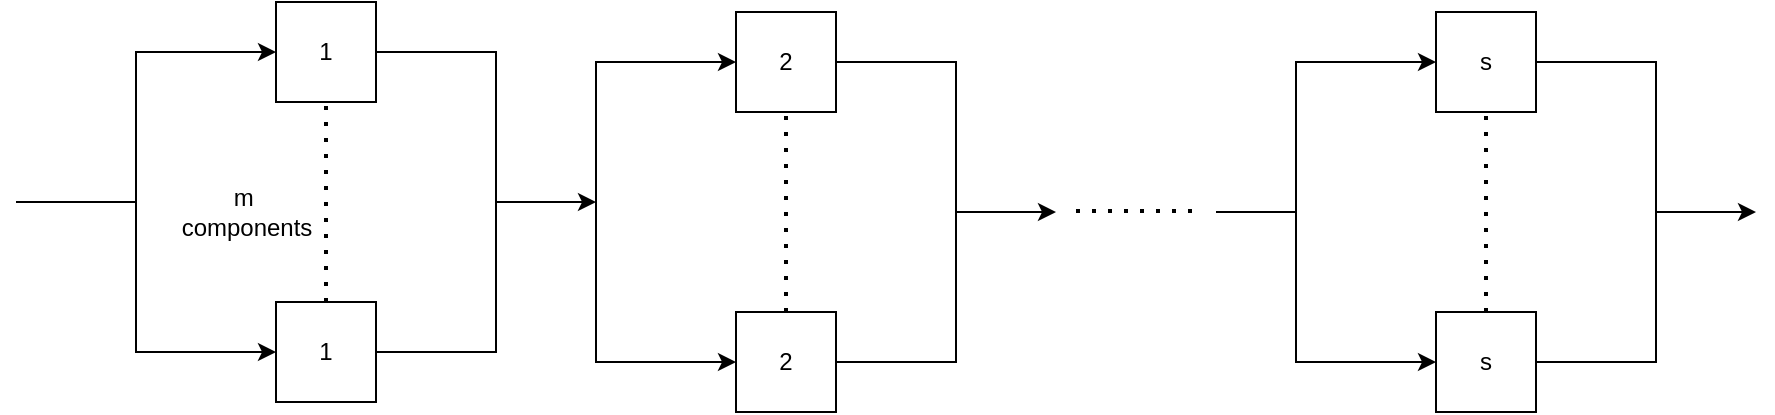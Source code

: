 <mxfile version="20.7.4" type="device"><diagram id="NtbCPVlrQwjbcuHnDZV6" name="Page-1"><mxGraphModel dx="1026" dy="636" grid="1" gridSize="10" guides="1" tooltips="1" connect="1" arrows="1" fold="1" page="1" pageScale="1" pageWidth="827" pageHeight="1169" math="0" shadow="0"><root><mxCell id="0"/><mxCell id="1" parent="0"/><mxCell id="swBXRRhXZRQkG5PjoHaj-29" style="edgeStyle=orthogonalEdgeStyle;rounded=0;orthogonalLoop=1;jettySize=auto;html=1;" edge="1" parent="1" source="swBXRRhXZRQkG5PjoHaj-6"><mxGeometry relative="1" as="geometry"><mxPoint x="390" y="300" as="targetPoint"/><Array as="points"><mxPoint x="340" y="225"/><mxPoint x="340" y="300"/><mxPoint x="380" y="300"/></Array></mxGeometry></mxCell><mxCell id="swBXRRhXZRQkG5PjoHaj-6" value="1" style="whiteSpace=wrap;html=1;aspect=fixed;" vertex="1" parent="1"><mxGeometry x="230" y="200" width="50" height="50" as="geometry"/></mxCell><mxCell id="swBXRRhXZRQkG5PjoHaj-8" value="1" style="whiteSpace=wrap;html=1;aspect=fixed;" vertex="1" parent="1"><mxGeometry x="230" y="350" width="50" height="50" as="geometry"/></mxCell><mxCell id="swBXRRhXZRQkG5PjoHaj-16" value="" style="endArrow=classic;html=1;rounded=0;entryX=0;entryY=0.5;entryDx=0;entryDy=0;" edge="1" parent="1" target="swBXRRhXZRQkG5PjoHaj-6"><mxGeometry width="50" height="50" relative="1" as="geometry"><mxPoint x="100" y="300" as="sourcePoint"/><mxPoint x="150" y="250" as="targetPoint"/><Array as="points"><mxPoint x="160" y="300"/><mxPoint x="160" y="225"/></Array></mxGeometry></mxCell><mxCell id="swBXRRhXZRQkG5PjoHaj-17" value="" style="endArrow=classic;html=1;rounded=0;entryX=0;entryY=0.5;entryDx=0;entryDy=0;" edge="1" parent="1" target="swBXRRhXZRQkG5PjoHaj-8"><mxGeometry width="50" height="50" relative="1" as="geometry"><mxPoint x="160" y="300" as="sourcePoint"/><mxPoint x="440" y="330" as="targetPoint"/><Array as="points"><mxPoint x="160" y="375"/></Array></mxGeometry></mxCell><mxCell id="swBXRRhXZRQkG5PjoHaj-18" value="" style="endArrow=none;dashed=1;html=1;dashPattern=1 3;strokeWidth=2;rounded=0;" edge="1" parent="1"><mxGeometry width="50" height="50" relative="1" as="geometry"><mxPoint x="630" y="304.5" as="sourcePoint"/><mxPoint x="690" y="304.5" as="targetPoint"/></mxGeometry></mxCell><mxCell id="swBXRRhXZRQkG5PjoHaj-23" value="" style="endArrow=none;dashed=1;html=1;dashPattern=1 3;strokeWidth=2;rounded=0;entryX=0.5;entryY=1;entryDx=0;entryDy=0;exitX=0.5;exitY=0;exitDx=0;exitDy=0;" edge="1" parent="1" source="swBXRRhXZRQkG5PjoHaj-8" target="swBXRRhXZRQkG5PjoHaj-6"><mxGeometry width="50" height="50" relative="1" as="geometry"><mxPoint x="390" y="380" as="sourcePoint"/><mxPoint x="440" y="330" as="targetPoint"/></mxGeometry></mxCell><mxCell id="swBXRRhXZRQkG5PjoHaj-24" value="m&amp;nbsp;&lt;br&gt;components" style="text;html=1;align=center;verticalAlign=middle;resizable=0;points=[];autosize=1;strokeColor=none;fillColor=none;" vertex="1" parent="1"><mxGeometry x="170" y="285" width="90" height="40" as="geometry"/></mxCell><mxCell id="swBXRRhXZRQkG5PjoHaj-31" value="" style="endArrow=none;html=1;rounded=0;exitX=1;exitY=0.5;exitDx=0;exitDy=0;" edge="1" parent="1" source="swBXRRhXZRQkG5PjoHaj-8"><mxGeometry width="50" height="50" relative="1" as="geometry"><mxPoint x="390" y="350" as="sourcePoint"/><mxPoint x="340" y="290" as="targetPoint"/><Array as="points"><mxPoint x="340" y="375"/></Array></mxGeometry></mxCell><mxCell id="swBXRRhXZRQkG5PjoHaj-32" style="edgeStyle=orthogonalEdgeStyle;rounded=0;orthogonalLoop=1;jettySize=auto;html=1;" edge="1" parent="1" source="swBXRRhXZRQkG5PjoHaj-33"><mxGeometry relative="1" as="geometry"><mxPoint x="620" y="305" as="targetPoint"/><Array as="points"><mxPoint x="570" y="230"/><mxPoint x="570" y="305"/><mxPoint x="610" y="305"/></Array></mxGeometry></mxCell><mxCell id="swBXRRhXZRQkG5PjoHaj-33" value="2" style="whiteSpace=wrap;html=1;aspect=fixed;" vertex="1" parent="1"><mxGeometry x="460" y="205" width="50" height="50" as="geometry"/></mxCell><mxCell id="swBXRRhXZRQkG5PjoHaj-34" value="2" style="whiteSpace=wrap;html=1;aspect=fixed;" vertex="1" parent="1"><mxGeometry x="460" y="355" width="50" height="50" as="geometry"/></mxCell><mxCell id="swBXRRhXZRQkG5PjoHaj-35" value="" style="endArrow=classic;html=1;rounded=0;entryX=0;entryY=0.5;entryDx=0;entryDy=0;" edge="1" parent="1" target="swBXRRhXZRQkG5PjoHaj-33"><mxGeometry width="50" height="50" relative="1" as="geometry"><mxPoint x="390" y="305" as="sourcePoint"/><mxPoint x="380" y="255" as="targetPoint"/><Array as="points"><mxPoint x="390" y="305"/><mxPoint x="390" y="230"/></Array></mxGeometry></mxCell><mxCell id="swBXRRhXZRQkG5PjoHaj-36" value="" style="endArrow=classic;html=1;rounded=0;entryX=0;entryY=0.5;entryDx=0;entryDy=0;" edge="1" parent="1" target="swBXRRhXZRQkG5PjoHaj-34"><mxGeometry width="50" height="50" relative="1" as="geometry"><mxPoint x="390" y="305" as="sourcePoint"/><mxPoint x="670" y="335" as="targetPoint"/><Array as="points"><mxPoint x="390" y="380"/></Array></mxGeometry></mxCell><mxCell id="swBXRRhXZRQkG5PjoHaj-37" value="" style="endArrow=none;dashed=1;html=1;dashPattern=1 3;strokeWidth=2;rounded=0;entryX=0.5;entryY=1;entryDx=0;entryDy=0;exitX=0.5;exitY=0;exitDx=0;exitDy=0;" edge="1" parent="1" source="swBXRRhXZRQkG5PjoHaj-34" target="swBXRRhXZRQkG5PjoHaj-33"><mxGeometry width="50" height="50" relative="1" as="geometry"><mxPoint x="620" y="385" as="sourcePoint"/><mxPoint x="670" y="335" as="targetPoint"/></mxGeometry></mxCell><mxCell id="swBXRRhXZRQkG5PjoHaj-39" value="" style="endArrow=none;html=1;rounded=0;exitX=1;exitY=0.5;exitDx=0;exitDy=0;" edge="1" parent="1" source="swBXRRhXZRQkG5PjoHaj-34"><mxGeometry width="50" height="50" relative="1" as="geometry"><mxPoint x="620" y="355" as="sourcePoint"/><mxPoint x="570" y="295" as="targetPoint"/><Array as="points"><mxPoint x="570" y="380"/></Array></mxGeometry></mxCell><mxCell id="swBXRRhXZRQkG5PjoHaj-48" style="edgeStyle=orthogonalEdgeStyle;rounded=0;orthogonalLoop=1;jettySize=auto;html=1;" edge="1" parent="1" source="swBXRRhXZRQkG5PjoHaj-49"><mxGeometry relative="1" as="geometry"><mxPoint x="970" y="305" as="targetPoint"/><Array as="points"><mxPoint x="920" y="230"/><mxPoint x="920" y="305"/><mxPoint x="960" y="305"/></Array></mxGeometry></mxCell><mxCell id="swBXRRhXZRQkG5PjoHaj-49" value="s" style="whiteSpace=wrap;html=1;aspect=fixed;" vertex="1" parent="1"><mxGeometry x="810" y="205" width="50" height="50" as="geometry"/></mxCell><mxCell id="swBXRRhXZRQkG5PjoHaj-50" value="s" style="whiteSpace=wrap;html=1;aspect=fixed;" vertex="1" parent="1"><mxGeometry x="810" y="355" width="50" height="50" as="geometry"/></mxCell><mxCell id="swBXRRhXZRQkG5PjoHaj-51" value="" style="endArrow=classic;html=1;rounded=0;entryX=0;entryY=0.5;entryDx=0;entryDy=0;" edge="1" parent="1" target="swBXRRhXZRQkG5PjoHaj-49"><mxGeometry width="50" height="50" relative="1" as="geometry"><mxPoint x="740" y="305" as="sourcePoint"/><mxPoint x="730" y="255" as="targetPoint"/><Array as="points"><mxPoint x="700" y="305"/><mxPoint x="740" y="305"/><mxPoint x="740" y="230"/></Array></mxGeometry></mxCell><mxCell id="swBXRRhXZRQkG5PjoHaj-52" value="" style="endArrow=classic;html=1;rounded=0;entryX=0;entryY=0.5;entryDx=0;entryDy=0;" edge="1" parent="1" target="swBXRRhXZRQkG5PjoHaj-50"><mxGeometry width="50" height="50" relative="1" as="geometry"><mxPoint x="740" y="305" as="sourcePoint"/><mxPoint x="1020" y="335" as="targetPoint"/><Array as="points"><mxPoint x="740" y="380"/></Array></mxGeometry></mxCell><mxCell id="swBXRRhXZRQkG5PjoHaj-53" value="" style="endArrow=none;dashed=1;html=1;dashPattern=1 3;strokeWidth=2;rounded=0;entryX=0.5;entryY=1;entryDx=0;entryDy=0;exitX=0.5;exitY=0;exitDx=0;exitDy=0;" edge="1" parent="1" source="swBXRRhXZRQkG5PjoHaj-50" target="swBXRRhXZRQkG5PjoHaj-49"><mxGeometry width="50" height="50" relative="1" as="geometry"><mxPoint x="970" y="385" as="sourcePoint"/><mxPoint x="1020" y="335" as="targetPoint"/></mxGeometry></mxCell><mxCell id="swBXRRhXZRQkG5PjoHaj-55" value="" style="endArrow=none;html=1;rounded=0;exitX=1;exitY=0.5;exitDx=0;exitDy=0;" edge="1" parent="1" source="swBXRRhXZRQkG5PjoHaj-50"><mxGeometry width="50" height="50" relative="1" as="geometry"><mxPoint x="970" y="355" as="sourcePoint"/><mxPoint x="920" y="295" as="targetPoint"/><Array as="points"><mxPoint x="920" y="380"/></Array></mxGeometry></mxCell></root></mxGraphModel></diagram></mxfile>